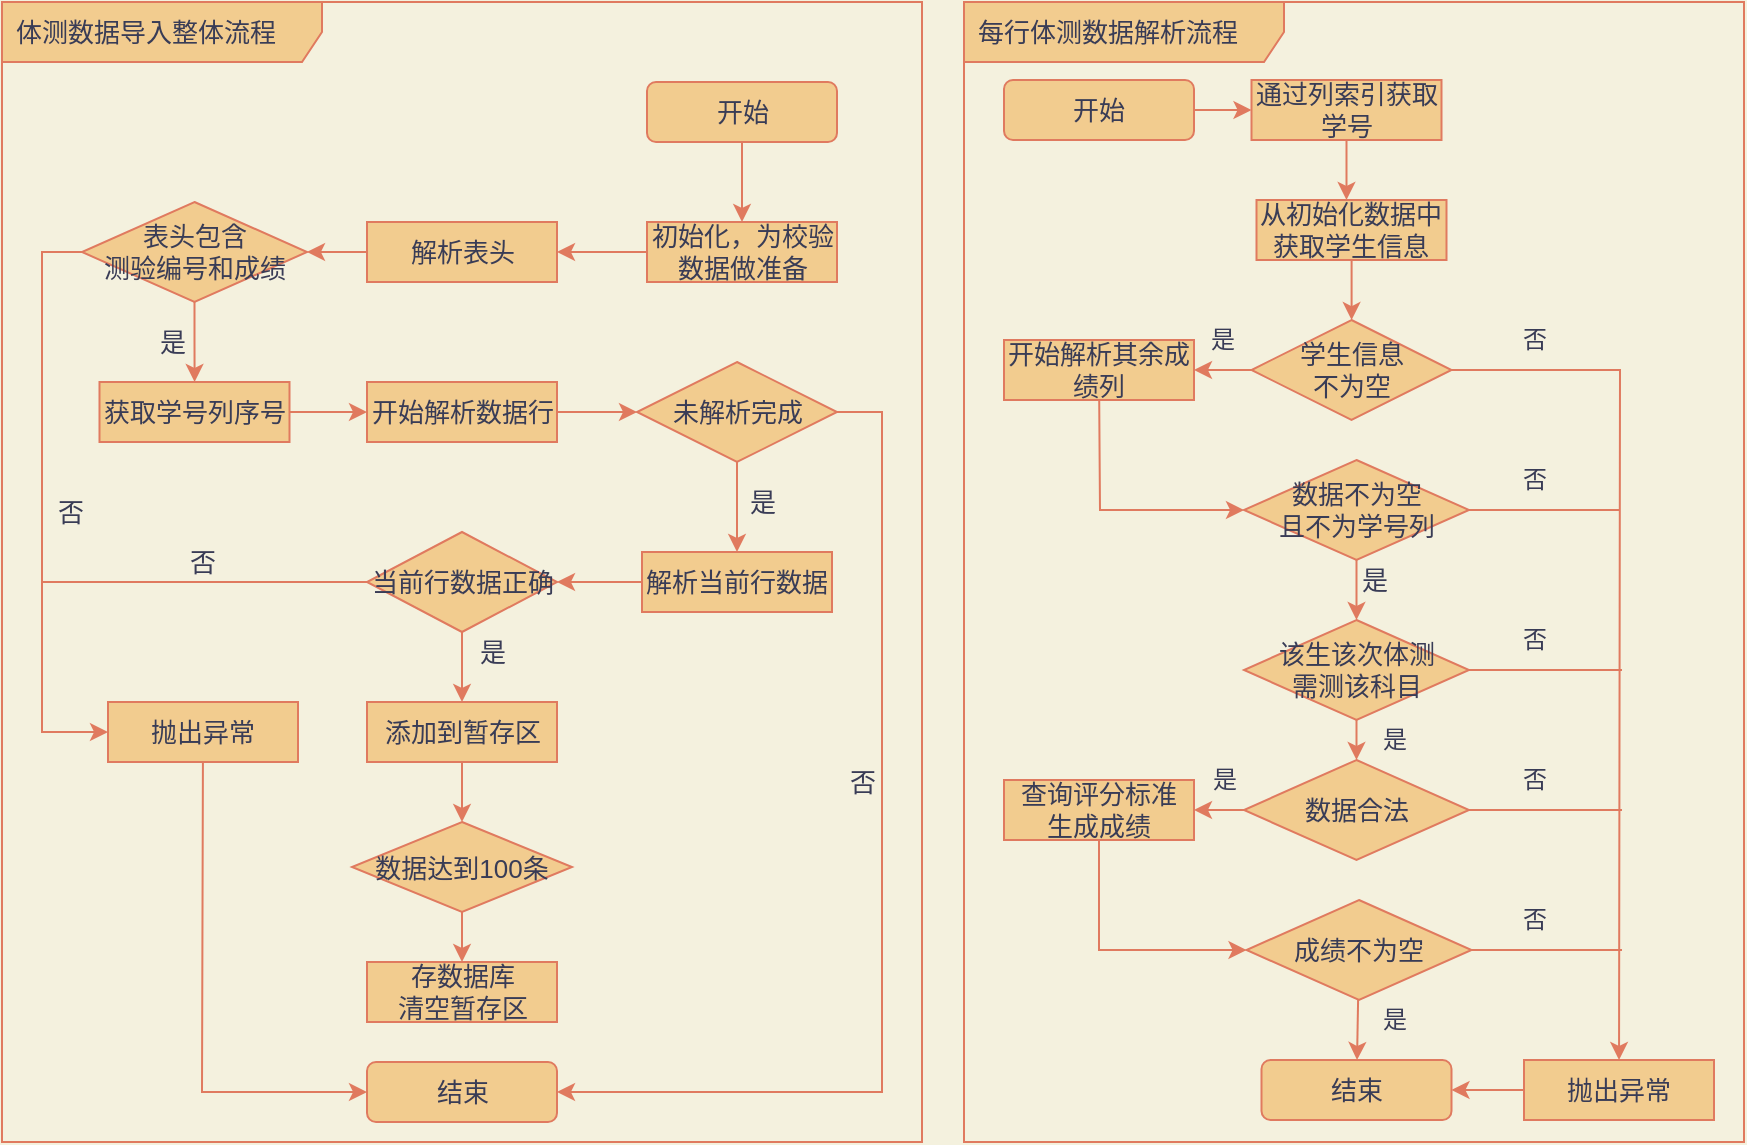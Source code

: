 <mxfile version="18.0.6" type="device"><diagram id="v1JKhn-CwpJnXRZCnD8h" name="第 1 页"><mxGraphModel dx="1929" dy="844" grid="1" gridSize="10" guides="1" tooltips="1" connect="1" arrows="1" fold="1" page="1" pageScale="1" pageWidth="827" pageHeight="1169" background="#F4F1DE" math="0" shadow="0"><root><mxCell id="0"/><mxCell id="1" parent="0"/><mxCell id="gpYZf8aLz3YWthBE-QXt-2" value="" style="edgeStyle=orthogonalEdgeStyle;rounded=0;sketch=0;orthogonalLoop=1;jettySize=auto;html=1;fontFamily=Helvetica;fontSize=13;fontColor=#393C56;endArrow=classic;endFill=1;strokeColor=#E07A5F;strokeWidth=1;fillColor=#F2CC8F;labelBackgroundColor=#F4F1DE;" parent="1" source="gpYZf8aLz3YWthBE-QXt-3" target="gpYZf8aLz3YWthBE-QXt-19" edge="1"><mxGeometry relative="1" as="geometry"><Array as="points"><mxPoint x="40" y="79"/><mxPoint x="40" y="79"/></Array></mxGeometry></mxCell><mxCell id="gpYZf8aLz3YWthBE-QXt-3" value="通过列索引获取学号" style="whiteSpace=wrap;html=1;strokeWidth=1;fillColor=#F2CC8F;strokeColor=#E07A5F;fontColor=#393C56;fontSize=13;" parent="1" vertex="1"><mxGeometry x="-6.25" y="49" width="95" height="30" as="geometry"/></mxCell><mxCell id="gpYZf8aLz3YWthBE-QXt-4" value="" style="edgeStyle=orthogonalEdgeStyle;rounded=0;orthogonalLoop=1;jettySize=auto;html=1;strokeColor=#E07A5F;fontColor=#393C56;fontSize=13;labelBackgroundColor=#F4F1DE;strokeWidth=1;" parent="1" source="gpYZf8aLz3YWthBE-QXt-6" target="gpYZf8aLz3YWthBE-QXt-8" edge="1"><mxGeometry relative="1" as="geometry"/></mxCell><mxCell id="gpYZf8aLz3YWthBE-QXt-59" value="" style="rounded=0;sketch=0;orthogonalLoop=1;jettySize=auto;html=1;fontColor=#393C56;strokeColor=#E07A5F;fillColor=#F2CC8F;strokeWidth=1;" parent="1" source="gpYZf8aLz3YWthBE-QXt-6" target="gpYZf8aLz3YWthBE-QXt-55" edge="1"><mxGeometry relative="1" as="geometry"><mxPoint x="180" y="294" as="targetPoint"/><Array as="points"><mxPoint x="178" y="194"/></Array></mxGeometry></mxCell><mxCell id="gpYZf8aLz3YWthBE-QXt-6" value="学生信息&lt;br&gt;不为空" style="rhombus;whiteSpace=wrap;html=1;strokeWidth=1;fillColor=#F2CC8F;strokeColor=#E07A5F;fontColor=#393C56;fontSize=13;" parent="1" vertex="1"><mxGeometry x="-6.25" y="169" width="100" height="50" as="geometry"/></mxCell><mxCell id="gpYZf8aLz3YWthBE-QXt-78" value="" style="edgeStyle=none;rounded=0;sketch=0;orthogonalLoop=1;jettySize=auto;html=1;fontColor=#393C56;endArrow=classic;endFill=1;strokeColor=#E07A5F;fillColor=#F2CC8F;entryX=0;entryY=0.5;entryDx=0;entryDy=0;strokeWidth=1;" parent="1" source="gpYZf8aLz3YWthBE-QXt-8" target="gpYZf8aLz3YWthBE-QXt-37" edge="1"><mxGeometry relative="1" as="geometry"><mxPoint x="-82.5" y="289" as="targetPoint"/><Array as="points"><mxPoint x="-82" y="264"/></Array></mxGeometry></mxCell><mxCell id="gpYZf8aLz3YWthBE-QXt-8" value="开始解析其余成绩列" style="whiteSpace=wrap;html=1;strokeWidth=1;fillColor=#F2CC8F;strokeColor=#E07A5F;fontColor=#393C56;fontSize=13;" parent="1" vertex="1"><mxGeometry x="-130" y="179" width="95" height="30" as="geometry"/></mxCell><mxCell id="gpYZf8aLz3YWthBE-QXt-9" value="是" style="text;html=1;align=center;verticalAlign=middle;resizable=0;points=[];autosize=1;strokeColor=none;fillColor=none;fontColor=#393C56;fontSize=13;strokeWidth=1;" parent="1" vertex="1"><mxGeometry x="40" y="289" width="30" height="20" as="geometry"/></mxCell><mxCell id="gpYZf8aLz3YWthBE-QXt-67" value="" style="edgeStyle=none;rounded=1;sketch=0;orthogonalLoop=1;jettySize=auto;html=1;fontColor=#393C56;endArrow=classic;endFill=1;strokeColor=#E07A5F;fillColor=#F2CC8F;strokeWidth=1;" parent="1" source="gpYZf8aLz3YWthBE-QXt-17" target="gpYZf8aLz3YWthBE-QXt-3" edge="1"><mxGeometry relative="1" as="geometry"/></mxCell><mxCell id="gpYZf8aLz3YWthBE-QXt-17" value="开始" style="rounded=1;whiteSpace=wrap;html=1;sketch=0;fontFamily=Helvetica;fontSize=13;fontColor=#393C56;strokeColor=#E07A5F;fillColor=#F2CC8F;strokeWidth=1;" parent="1" vertex="1"><mxGeometry x="-130" y="49" width="95" height="30" as="geometry"/></mxCell><mxCell id="gpYZf8aLz3YWthBE-QXt-54" value="" style="edgeStyle=orthogonalEdgeStyle;rounded=0;sketch=0;orthogonalLoop=1;jettySize=auto;html=1;fontColor=#393C56;strokeColor=#E07A5F;fillColor=#F2CC8F;strokeWidth=1;" parent="1" source="gpYZf8aLz3YWthBE-QXt-19" target="gpYZf8aLz3YWthBE-QXt-6" edge="1"><mxGeometry relative="1" as="geometry"/></mxCell><mxCell id="gpYZf8aLz3YWthBE-QXt-19" value="从初始化数据中获取学生信息" style="whiteSpace=wrap;html=1;fontColor=#393C56;strokeColor=#E07A5F;strokeWidth=1;fillColor=#F2CC8F;fontSize=13;" parent="1" vertex="1"><mxGeometry x="-3.75" y="109" width="95" height="30" as="geometry"/></mxCell><mxCell id="gpYZf8aLz3YWthBE-QXt-41" value="" style="edgeStyle=orthogonalEdgeStyle;curved=0;rounded=1;sketch=0;orthogonalLoop=1;jettySize=auto;html=1;fontColor=#393C56;strokeColor=#E07A5F;fillColor=#F2CC8F;strokeWidth=1;" parent="1" source="gpYZf8aLz3YWthBE-QXt-37" target="gpYZf8aLz3YWthBE-QXt-40" edge="1"><mxGeometry relative="1" as="geometry"/></mxCell><mxCell id="gpYZf8aLz3YWthBE-QXt-61" value="" style="edgeStyle=none;rounded=1;sketch=0;orthogonalLoop=1;jettySize=auto;html=1;fontColor=#393C56;endArrow=none;endFill=0;strokeColor=#E07A5F;fillColor=#F2CC8F;strokeWidth=1;" parent="1" source="gpYZf8aLz3YWthBE-QXt-37" edge="1"><mxGeometry relative="1" as="geometry"><mxPoint x="178" y="264" as="targetPoint"/></mxGeometry></mxCell><mxCell id="gpYZf8aLz3YWthBE-QXt-37" value="数据不为空&lt;br&gt;且不为学号列" style="rhombus;whiteSpace=wrap;html=1;strokeWidth=1;fillColor=#F2CC8F;strokeColor=#E07A5F;fontColor=#393C56;fontSize=13;" parent="1" vertex="1"><mxGeometry x="-10" y="239" width="112.5" height="50" as="geometry"/></mxCell><mxCell id="gpYZf8aLz3YWthBE-QXt-43" value="" style="edgeStyle=orthogonalEdgeStyle;curved=0;rounded=1;sketch=0;orthogonalLoop=1;jettySize=auto;html=1;fontColor=#393C56;strokeColor=#E07A5F;fillColor=#F2CC8F;entryX=0.5;entryY=0;entryDx=0;entryDy=0;strokeWidth=1;" parent="1" source="gpYZf8aLz3YWthBE-QXt-40" target="gpYZf8aLz3YWthBE-QXt-45" edge="1"><mxGeometry relative="1" as="geometry"><mxPoint x="187.5" y="349" as="targetPoint"/></mxGeometry></mxCell><mxCell id="gpYZf8aLz3YWthBE-QXt-63" value="" style="edgeStyle=none;rounded=1;sketch=0;orthogonalLoop=1;jettySize=auto;html=1;fontColor=#393C56;endArrow=none;endFill=0;strokeColor=#E07A5F;fillColor=#F2CC8F;strokeWidth=1;" parent="1" source="gpYZf8aLz3YWthBE-QXt-40" edge="1"><mxGeometry relative="1" as="geometry"><mxPoint x="179" y="344" as="targetPoint"/></mxGeometry></mxCell><mxCell id="gpYZf8aLz3YWthBE-QXt-40" value="该生该次体测&lt;br&gt;需测该科目" style="rhombus;whiteSpace=wrap;html=1;fontSize=13;fontColor=#393C56;strokeColor=#E07A5F;strokeWidth=1;fillColor=#F2CC8F;" parent="1" vertex="1"><mxGeometry x="-10" y="319" width="112.5" height="50" as="geometry"/></mxCell><mxCell id="gpYZf8aLz3YWthBE-QXt-47" value="" style="rounded=1;sketch=0;orthogonalLoop=1;jettySize=auto;html=1;fontColor=#393C56;strokeColor=#E07A5F;fillColor=#F2CC8F;strokeWidth=1;" parent="1" source="gpYZf8aLz3YWthBE-QXt-45" target="gpYZf8aLz3YWthBE-QXt-46" edge="1"><mxGeometry relative="1" as="geometry"/></mxCell><mxCell id="gpYZf8aLz3YWthBE-QXt-45" value="数据合法" style="rhombus;whiteSpace=wrap;html=1;fontSize=13;fontColor=#393C56;strokeColor=#E07A5F;strokeWidth=1;fillColor=#F2CC8F;" parent="1" vertex="1"><mxGeometry x="-10" y="389" width="112.5" height="50" as="geometry"/></mxCell><mxCell id="gpYZf8aLz3YWthBE-QXt-49" value="" style="edgeStyle=orthogonalEdgeStyle;rounded=0;sketch=0;orthogonalLoop=1;jettySize=auto;html=1;fontColor=#393C56;strokeColor=#E07A5F;fillColor=#F2CC8F;entryX=0;entryY=0.5;entryDx=0;entryDy=0;strokeWidth=1;" parent="1" source="gpYZf8aLz3YWthBE-QXt-46" target="gpYZf8aLz3YWthBE-QXt-48" edge="1"><mxGeometry relative="1" as="geometry"><Array as="points"><mxPoint x="-82" y="484"/></Array></mxGeometry></mxCell><mxCell id="gpYZf8aLz3YWthBE-QXt-46" value="查询评分标准&lt;br&gt;生成成绩" style="whiteSpace=wrap;html=1;fontSize=13;fontColor=#393C56;strokeColor=#E07A5F;strokeWidth=1;fillColor=#F2CC8F;" parent="1" vertex="1"><mxGeometry x="-130" y="399" width="95" height="30" as="geometry"/></mxCell><mxCell id="gpYZf8aLz3YWthBE-QXt-56" value="" style="rounded=1;sketch=0;orthogonalLoop=1;jettySize=auto;html=1;fontColor=#393C56;strokeColor=#E07A5F;fillColor=#F2CC8F;endArrow=none;endFill=0;exitX=1;exitY=0.5;exitDx=0;exitDy=0;strokeWidth=1;" parent="1" source="gpYZf8aLz3YWthBE-QXt-48" edge="1"><mxGeometry relative="1" as="geometry"><mxPoint x="179" y="484" as="targetPoint"/></mxGeometry></mxCell><mxCell id="gpYZf8aLz3YWthBE-QXt-69" value="" style="edgeStyle=none;rounded=0;sketch=0;orthogonalLoop=1;jettySize=auto;html=1;fontColor=#393C56;endArrow=classic;endFill=1;strokeColor=#E07A5F;fillColor=#F2CC8F;strokeWidth=1;" parent="1" source="gpYZf8aLz3YWthBE-QXt-48" target="gpYZf8aLz3YWthBE-QXt-50" edge="1"><mxGeometry relative="1" as="geometry"/></mxCell><mxCell id="gpYZf8aLz3YWthBE-QXt-48" value="成绩不为空" style="rhombus;whiteSpace=wrap;html=1;fontSize=13;fontColor=#393C56;strokeColor=#E07A5F;strokeWidth=1;fillColor=#F2CC8F;" parent="1" vertex="1"><mxGeometry x="-8.75" y="459" width="112.5" height="50" as="geometry"/></mxCell><mxCell id="gpYZf8aLz3YWthBE-QXt-50" value="结束" style="whiteSpace=wrap;html=1;fontSize=13;fontColor=#393C56;strokeColor=#E07A5F;strokeWidth=1;fillColor=#F2CC8F;rounded=1;" parent="1" vertex="1"><mxGeometry x="-1.25" y="539" width="95" height="30" as="geometry"/></mxCell><mxCell id="gpYZf8aLz3YWthBE-QXt-52" style="edgeStyle=orthogonalEdgeStyle;curved=0;rounded=1;sketch=0;orthogonalLoop=1;jettySize=auto;html=1;exitX=0.5;exitY=1;exitDx=0;exitDy=0;fontColor=#393C56;strokeColor=#E07A5F;fillColor=#F2CC8F;strokeWidth=1;" parent="1" source="gpYZf8aLz3YWthBE-QXt-50" target="gpYZf8aLz3YWthBE-QXt-50" edge="1"><mxGeometry relative="1" as="geometry"/></mxCell><mxCell id="gpYZf8aLz3YWthBE-QXt-68" value="" style="edgeStyle=none;rounded=1;sketch=0;orthogonalLoop=1;jettySize=auto;html=1;fontColor=#393C56;endArrow=classic;endFill=1;strokeColor=#E07A5F;fillColor=#F2CC8F;strokeWidth=1;" parent="1" source="gpYZf8aLz3YWthBE-QXt-55" target="gpYZf8aLz3YWthBE-QXt-50" edge="1"><mxGeometry relative="1" as="geometry"/></mxCell><mxCell id="gpYZf8aLz3YWthBE-QXt-55" value="抛出异常" style="whiteSpace=wrap;html=1;fontColor=#393C56;strokeColor=#E07A5F;strokeWidth=1;fillColor=#F2CC8F;fontSize=13;" parent="1" vertex="1"><mxGeometry x="130" y="539" width="95" height="30" as="geometry"/></mxCell><mxCell id="gpYZf8aLz3YWthBE-QXt-64" value="" style="edgeStyle=none;rounded=1;sketch=0;orthogonalLoop=1;jettySize=auto;html=1;fontColor=#393C56;endArrow=none;endFill=0;strokeColor=#E07A5F;fillColor=#F2CC8F;exitX=1;exitY=0.5;exitDx=0;exitDy=0;strokeWidth=1;" parent="1" source="gpYZf8aLz3YWthBE-QXt-45" edge="1"><mxGeometry relative="1" as="geometry"><mxPoint x="112.5" y="354" as="sourcePoint"/><mxPoint x="179" y="414" as="targetPoint"/></mxGeometry></mxCell><mxCell id="gpYZf8aLz3YWthBE-QXt-70" value="是" style="text;html=1;align=center;verticalAlign=middle;resizable=0;points=[];autosize=1;strokeColor=none;fillColor=none;fontColor=#393C56;strokeWidth=1;" parent="1" vertex="1"><mxGeometry x="50" y="509" width="30" height="20" as="geometry"/></mxCell><mxCell id="gpYZf8aLz3YWthBE-QXt-72" value="是" style="text;html=1;align=center;verticalAlign=middle;resizable=0;points=[];autosize=1;strokeColor=none;fillColor=none;fontColor=#393C56;strokeWidth=1;" parent="1" vertex="1"><mxGeometry x="-35" y="389" width="30" height="20" as="geometry"/></mxCell><mxCell id="gpYZf8aLz3YWthBE-QXt-73" value="否" style="text;html=1;align=center;verticalAlign=middle;resizable=0;points=[];autosize=1;strokeColor=none;fillColor=none;fontColor=#393C56;strokeWidth=1;" parent="1" vertex="1"><mxGeometry x="120" y="389" width="30" height="20" as="geometry"/></mxCell><mxCell id="gpYZf8aLz3YWthBE-QXt-74" value="否" style="text;html=1;align=center;verticalAlign=middle;resizable=0;points=[];autosize=1;strokeColor=none;fillColor=none;fontColor=#393C56;strokeWidth=1;" parent="1" vertex="1"><mxGeometry x="120" y="459" width="30" height="20" as="geometry"/></mxCell><mxCell id="gpYZf8aLz3YWthBE-QXt-75" value="否" style="text;html=1;align=center;verticalAlign=middle;resizable=0;points=[];autosize=1;strokeColor=none;fillColor=none;fontColor=#393C56;strokeWidth=1;" parent="1" vertex="1"><mxGeometry x="120" y="319" width="30" height="20" as="geometry"/></mxCell><mxCell id="gpYZf8aLz3YWthBE-QXt-76" value="否" style="text;html=1;align=center;verticalAlign=middle;resizable=0;points=[];autosize=1;strokeColor=none;fillColor=none;fontColor=#393C56;strokeWidth=1;" parent="1" vertex="1"><mxGeometry x="120" y="239" width="30" height="20" as="geometry"/></mxCell><mxCell id="gpYZf8aLz3YWthBE-QXt-80" value="是" style="text;html=1;align=center;verticalAlign=middle;resizable=0;points=[];autosize=1;strokeColor=none;fillColor=none;fontColor=#393C56;strokeWidth=1;" parent="1" vertex="1"><mxGeometry x="50" y="369" width="30" height="20" as="geometry"/></mxCell><mxCell id="gpYZf8aLz3YWthBE-QXt-81" value="否" style="text;html=1;align=center;verticalAlign=middle;resizable=0;points=[];autosize=1;strokeColor=none;fillColor=none;fontColor=#393C56;strokeWidth=1;" parent="1" vertex="1"><mxGeometry x="120" y="169" width="30" height="20" as="geometry"/></mxCell><mxCell id="gpYZf8aLz3YWthBE-QXt-82" value="是" style="text;html=1;align=center;verticalAlign=middle;resizable=0;points=[];autosize=1;strokeColor=none;fillColor=none;fontColor=#393C56;strokeWidth=1;" parent="1" vertex="1"><mxGeometry x="-36.25" y="169" width="30" height="20" as="geometry"/></mxCell><mxCell id="JG0Y9k29hmhFi_edBmq--1" value="" style="edgeStyle=orthogonalEdgeStyle;rounded=0;orthogonalLoop=1;jettySize=auto;html=1;labelBackgroundColor=#F4F1DE;strokeColor=#E07A5F;fontColor=#393C56;fontSize=13;exitX=0.5;exitY=1;exitDx=0;exitDy=0;strokeWidth=1;" parent="1" source="JG0Y9k29hmhFi_edBmq--17" target="JG0Y9k29hmhFi_edBmq--3" edge="1"><mxGeometry relative="1" as="geometry"><mxPoint x="-248.5" y="90" as="sourcePoint"/></mxGeometry></mxCell><mxCell id="JG0Y9k29hmhFi_edBmq--2" value="" style="edgeStyle=orthogonalEdgeStyle;rounded=0;sketch=0;orthogonalLoop=1;jettySize=auto;html=1;fontFamily=Helvetica;fontSize=13;fontColor=#393C56;endArrow=classic;endFill=1;strokeColor=#E07A5F;strokeWidth=1;fillColor=#F2CC8F;" parent="1" source="JG0Y9k29hmhFi_edBmq--3" target="JG0Y9k29hmhFi_edBmq--19" edge="1"><mxGeometry relative="1" as="geometry"/></mxCell><mxCell id="JG0Y9k29hmhFi_edBmq--3" value="初始化，为校验数据做准备" style="whiteSpace=wrap;html=1;strokeWidth=1;fillColor=#F2CC8F;strokeColor=#E07A5F;fontColor=#393C56;fontSize=13;" parent="1" vertex="1"><mxGeometry x="-308.5" y="120" width="95" height="30" as="geometry"/></mxCell><mxCell id="JG0Y9k29hmhFi_edBmq--4" value="" style="edgeStyle=orthogonalEdgeStyle;rounded=0;orthogonalLoop=1;jettySize=auto;html=1;labelBackgroundColor=#F4F1DE;strokeColor=#E07A5F;fontColor=#393C56;fontSize=13;strokeWidth=1;" parent="1" source="JG0Y9k29hmhFi_edBmq--6" target="JG0Y9k29hmhFi_edBmq--8" edge="1"><mxGeometry relative="1" as="geometry"/></mxCell><mxCell id="JG0Y9k29hmhFi_edBmq--5" value="" style="edgeStyle=orthogonalEdgeStyle;rounded=0;sketch=0;orthogonalLoop=1;jettySize=auto;html=1;fontFamily=Helvetica;fontSize=13;fontColor=#393C56;endArrow=classic;endFill=1;strokeColor=#E07A5F;strokeWidth=1;fillColor=#F2CC8F;entryX=0;entryY=0.5;entryDx=0;entryDy=0;" parent="1" source="JG0Y9k29hmhFi_edBmq--6" target="JG0Y9k29hmhFi_edBmq--34" edge="1"><mxGeometry relative="1" as="geometry"><mxPoint x="-681" y="390" as="targetPoint"/><Array as="points"><mxPoint x="-611" y="135"/><mxPoint x="-611" y="375"/></Array></mxGeometry></mxCell><mxCell id="JG0Y9k29hmhFi_edBmq--6" value="表头包含&lt;br style=&quot;font-size: 13px;&quot;&gt;测验编号和成绩" style="rhombus;whiteSpace=wrap;html=1;strokeWidth=1;fillColor=#F2CC8F;strokeColor=#E07A5F;fontColor=#393C56;fontSize=13;" parent="1" vertex="1"><mxGeometry x="-591" y="110" width="112.5" height="50" as="geometry"/></mxCell><mxCell id="JG0Y9k29hmhFi_edBmq--7" value="" style="edgeStyle=orthogonalEdgeStyle;rounded=0;sketch=0;orthogonalLoop=1;jettySize=auto;html=1;fontFamily=Helvetica;fontSize=13;fontColor=#393C56;endArrow=classic;endFill=1;strokeColor=#E07A5F;strokeWidth=1;fillColor=#F2CC8F;" parent="1" source="JG0Y9k29hmhFi_edBmq--8" target="JG0Y9k29hmhFi_edBmq--21" edge="1"><mxGeometry relative="1" as="geometry"/></mxCell><mxCell id="JG0Y9k29hmhFi_edBmq--8" value="获取学号列序号" style="whiteSpace=wrap;html=1;strokeWidth=1;fillColor=#F2CC8F;strokeColor=#E07A5F;fontColor=#393C56;fontSize=13;" parent="1" vertex="1"><mxGeometry x="-582.25" y="200" width="95" height="30" as="geometry"/></mxCell><mxCell id="JG0Y9k29hmhFi_edBmq--9" value="是" style="text;html=1;align=center;verticalAlign=middle;resizable=0;points=[];autosize=1;strokeColor=none;fillColor=none;fontColor=#393C56;fontSize=13;strokeWidth=1;" parent="1" vertex="1"><mxGeometry x="-561" y="170" width="30" height="20" as="geometry"/></mxCell><mxCell id="JG0Y9k29hmhFi_edBmq--10" value="" style="edgeStyle=orthogonalEdgeStyle;rounded=0;orthogonalLoop=1;jettySize=auto;html=1;labelBackgroundColor=#F4F1DE;strokeColor=#E07A5F;fontColor=#393C56;fontSize=13;strokeWidth=1;" parent="1" source="JG0Y9k29hmhFi_edBmq--12" target="JG0Y9k29hmhFi_edBmq--14" edge="1"><mxGeometry relative="1" as="geometry"/></mxCell><mxCell id="JG0Y9k29hmhFi_edBmq--11" value="" style="edgeStyle=orthogonalEdgeStyle;rounded=0;sketch=0;orthogonalLoop=1;jettySize=auto;html=1;fontFamily=Helvetica;fontSize=13;fontColor=#393C56;endArrow=classic;endFill=1;strokeColor=#E07A5F;strokeWidth=1;fillColor=#F2CC8F;entryX=1;entryY=0.5;entryDx=0;entryDy=0;" parent="1" source="JG0Y9k29hmhFi_edBmq--12" target="JG0Y9k29hmhFi_edBmq--25" edge="1"><mxGeometry relative="1" as="geometry"><mxPoint x="-143.5" y="215" as="targetPoint"/><Array as="points"><mxPoint x="-191" y="215"/><mxPoint x="-191" y="555"/></Array></mxGeometry></mxCell><mxCell id="JG0Y9k29hmhFi_edBmq--12" value="未解析完成" style="rhombus;whiteSpace=wrap;html=1;strokeWidth=1;fillColor=#F2CC8F;strokeColor=#E07A5F;fontColor=#393C56;fontSize=13;" parent="1" vertex="1"><mxGeometry x="-313.5" y="190" width="100" height="50" as="geometry"/></mxCell><mxCell id="JG0Y9k29hmhFi_edBmq--13" value="" style="edgeStyle=orthogonalEdgeStyle;rounded=0;sketch=0;orthogonalLoop=1;jettySize=auto;html=1;fontFamily=Helvetica;fontSize=13;fontColor=#393C56;endArrow=classic;endFill=1;strokeColor=#E07A5F;strokeWidth=1;fillColor=#F2CC8F;" parent="1" source="JG0Y9k29hmhFi_edBmq--14" target="JG0Y9k29hmhFi_edBmq--24" edge="1"><mxGeometry relative="1" as="geometry"/></mxCell><mxCell id="JG0Y9k29hmhFi_edBmq--14" value="解析当前行数据" style="whiteSpace=wrap;html=1;strokeWidth=1;fillColor=#F2CC8F;strokeColor=#E07A5F;fontColor=#393C56;fontSize=13;" parent="1" vertex="1"><mxGeometry x="-311" y="285" width="95" height="30" as="geometry"/></mxCell><mxCell id="JG0Y9k29hmhFi_edBmq--15" value="否" style="text;html=1;align=center;verticalAlign=middle;resizable=0;points=[];autosize=1;strokeColor=none;fillColor=none;fontColor=#393C56;fontSize=13;strokeWidth=1;" parent="1" vertex="1"><mxGeometry x="-216" y="390" width="30" height="20" as="geometry"/></mxCell><mxCell id="JG0Y9k29hmhFi_edBmq--16" value="是" style="text;html=1;align=center;verticalAlign=middle;resizable=0;points=[];autosize=1;strokeColor=none;fillColor=none;fontColor=#393C56;fontSize=13;strokeWidth=1;" parent="1" vertex="1"><mxGeometry x="-401" y="325" width="30" height="20" as="geometry"/></mxCell><mxCell id="JG0Y9k29hmhFi_edBmq--17" value="开始" style="rounded=1;whiteSpace=wrap;html=1;sketch=0;fontFamily=Helvetica;fontSize=13;fontColor=#393C56;strokeColor=#E07A5F;fillColor=#F2CC8F;strokeWidth=1;" parent="1" vertex="1"><mxGeometry x="-308.5" y="50" width="95" height="30" as="geometry"/></mxCell><mxCell id="JG0Y9k29hmhFi_edBmq--18" value="" style="edgeStyle=orthogonalEdgeStyle;rounded=0;sketch=0;orthogonalLoop=1;jettySize=auto;html=1;fontFamily=Helvetica;fontSize=13;fontColor=#393C56;endArrow=classic;endFill=1;strokeColor=#E07A5F;strokeWidth=1;fillColor=#F2CC8F;" parent="1" source="JG0Y9k29hmhFi_edBmq--19" target="JG0Y9k29hmhFi_edBmq--6" edge="1"><mxGeometry relative="1" as="geometry"/></mxCell><mxCell id="JG0Y9k29hmhFi_edBmq--19" value="解析表头" style="whiteSpace=wrap;html=1;fontColor=#393C56;strokeColor=#E07A5F;strokeWidth=1;fillColor=#F2CC8F;fontSize=13;" parent="1" vertex="1"><mxGeometry x="-448.5" y="120" width="95" height="30" as="geometry"/></mxCell><mxCell id="JG0Y9k29hmhFi_edBmq--20" value="" style="edgeStyle=orthogonalEdgeStyle;rounded=0;sketch=0;orthogonalLoop=1;jettySize=auto;html=1;fontFamily=Helvetica;fontSize=13;fontColor=#393C56;endArrow=classic;endFill=1;strokeColor=#E07A5F;strokeWidth=1;fillColor=#F2CC8F;" parent="1" source="JG0Y9k29hmhFi_edBmq--21" target="JG0Y9k29hmhFi_edBmq--12" edge="1"><mxGeometry relative="1" as="geometry"/></mxCell><mxCell id="JG0Y9k29hmhFi_edBmq--21" value="开始解析数据行" style="whiteSpace=wrap;html=1;strokeWidth=1;fillColor=#F2CC8F;strokeColor=#E07A5F;fontColor=#393C56;fontSize=13;" parent="1" vertex="1"><mxGeometry x="-448.5" y="200" width="95" height="30" as="geometry"/></mxCell><mxCell id="JG0Y9k29hmhFi_edBmq--22" value="" style="edgeStyle=orthogonalEdgeStyle;rounded=0;sketch=0;orthogonalLoop=1;jettySize=auto;html=1;fontFamily=Helvetica;fontSize=13;fontColor=#393C56;endArrow=classic;endFill=1;strokeColor=#E07A5F;strokeWidth=1;fillColor=#F2CC8F;" parent="1" source="JG0Y9k29hmhFi_edBmq--24" edge="1"><mxGeometry relative="1" as="geometry"><mxPoint x="-401" y="360" as="targetPoint"/></mxGeometry></mxCell><mxCell id="JG0Y9k29hmhFi_edBmq--23" value="" style="edgeStyle=none;rounded=0;sketch=0;orthogonalLoop=1;jettySize=auto;html=1;fontFamily=Helvetica;fontSize=13;fontColor=#393C56;endArrow=none;endFill=0;strokeColor=#E07A5F;strokeWidth=1;fillColor=#F2CC8F;" parent="1" source="JG0Y9k29hmhFi_edBmq--24" edge="1"><mxGeometry relative="1" as="geometry"><mxPoint x="-611" y="300" as="targetPoint"/></mxGeometry></mxCell><mxCell id="JG0Y9k29hmhFi_edBmq--24" value="当前行数据正确" style="rhombus;whiteSpace=wrap;html=1;fontColor=#393C56;strokeColor=#E07A5F;strokeWidth=1;fillColor=#F2CC8F;fontSize=13;" parent="1" vertex="1"><mxGeometry x="-448.5" y="275" width="95" height="50" as="geometry"/></mxCell><mxCell id="JG0Y9k29hmhFi_edBmq--25" value="结束" style="rounded=1;whiteSpace=wrap;html=1;sketch=0;fontFamily=Helvetica;fontSize=13;fontColor=#393C56;strokeColor=#E07A5F;strokeWidth=1;fillColor=#F2CC8F;" parent="1" vertex="1"><mxGeometry x="-448.5" y="540" width="95" height="30" as="geometry"/></mxCell><mxCell id="JG0Y9k29hmhFi_edBmq--26" value="" style="edgeStyle=orthogonalEdgeStyle;rounded=0;sketch=0;orthogonalLoop=1;jettySize=auto;html=1;fontFamily=Helvetica;fontSize=13;fontColor=#393C56;endArrow=classic;endFill=1;strokeColor=#E07A5F;strokeWidth=1;fillColor=#F2CC8F;" parent="1" source="JG0Y9k29hmhFi_edBmq--27" target="JG0Y9k29hmhFi_edBmq--29" edge="1"><mxGeometry relative="1" as="geometry"/></mxCell><mxCell id="JG0Y9k29hmhFi_edBmq--27" value="添加到暂存区" style="rounded=0;whiteSpace=wrap;html=1;sketch=0;fontFamily=Helvetica;fontSize=13;fontColor=#393C56;strokeColor=#E07A5F;strokeWidth=1;fillColor=#F2CC8F;" parent="1" vertex="1"><mxGeometry x="-448.5" y="360" width="95" height="30" as="geometry"/></mxCell><mxCell id="JG0Y9k29hmhFi_edBmq--28" value="" style="edgeStyle=none;rounded=0;sketch=0;orthogonalLoop=1;jettySize=auto;html=1;fontFamily=Helvetica;fontSize=13;fontColor=#393C56;endArrow=classic;endFill=1;strokeColor=#E07A5F;strokeWidth=1;fillColor=#F2CC8F;" parent="1" source="JG0Y9k29hmhFi_edBmq--29" target="JG0Y9k29hmhFi_edBmq--31" edge="1"><mxGeometry relative="1" as="geometry"/></mxCell><mxCell id="JG0Y9k29hmhFi_edBmq--29" value="数据达到100条" style="rhombus;whiteSpace=wrap;html=1;rounded=0;fontColor=#393C56;strokeColor=#E07A5F;strokeWidth=1;fillColor=#F2CC8F;sketch=0;fontSize=13;" parent="1" vertex="1"><mxGeometry x="-456" y="420" width="110" height="45" as="geometry"/></mxCell><mxCell id="JG0Y9k29hmhFi_edBmq--31" value="存数据库&lt;br style=&quot;font-size: 13px;&quot;&gt;清空暂存区" style="whiteSpace=wrap;html=1;rounded=0;fontColor=#393C56;strokeColor=#E07A5F;strokeWidth=1;fillColor=#F2CC8F;sketch=0;fontSize=13;" parent="1" vertex="1"><mxGeometry x="-448.5" y="490" width="95" height="30" as="geometry"/></mxCell><mxCell id="JG0Y9k29hmhFi_edBmq--32" value="是" style="text;html=1;align=center;verticalAlign=middle;resizable=0;points=[];autosize=1;strokeColor=none;fillColor=none;fontSize=13;fontFamily=Helvetica;fontColor=#393C56;strokeWidth=1;" parent="1" vertex="1"><mxGeometry x="-266" y="250" width="30" height="20" as="geometry"/></mxCell><mxCell id="JG0Y9k29hmhFi_edBmq--33" value="" style="edgeStyle=none;rounded=0;sketch=0;orthogonalLoop=1;jettySize=auto;html=1;fontFamily=Helvetica;fontSize=13;fontColor=#393C56;endArrow=classic;endFill=1;strokeColor=#E07A5F;strokeWidth=1;fillColor=#F2CC8F;entryX=0;entryY=0.5;entryDx=0;entryDy=0;" parent="1" source="JG0Y9k29hmhFi_edBmq--34" target="JG0Y9k29hmhFi_edBmq--25" edge="1"><mxGeometry relative="1" as="geometry"><mxPoint x="-534.75" y="455" as="targetPoint"/><Array as="points"><mxPoint x="-531" y="555"/></Array></mxGeometry></mxCell><mxCell id="JG0Y9k29hmhFi_edBmq--34" value="抛出异常" style="whiteSpace=wrap;html=1;strokeWidth=1;fillColor=#F2CC8F;strokeColor=#E07A5F;fontColor=#393C56;fontSize=13;" parent="1" vertex="1"><mxGeometry x="-578" y="360" width="95" height="30" as="geometry"/></mxCell><mxCell id="JG0Y9k29hmhFi_edBmq--35" value="否" style="text;html=1;align=center;verticalAlign=middle;resizable=0;points=[];autosize=1;strokeColor=none;fillColor=none;fontSize=13;fontFamily=Helvetica;fontColor=#393C56;strokeWidth=1;" parent="1" vertex="1"><mxGeometry x="-612.25" y="255" width="30" height="20" as="geometry"/></mxCell><mxCell id="JG0Y9k29hmhFi_edBmq--36" value="否" style="text;html=1;align=center;verticalAlign=middle;resizable=0;points=[];autosize=1;strokeColor=none;fillColor=none;fontSize=13;fontFamily=Helvetica;fontColor=#393C56;strokeWidth=1;" parent="1" vertex="1"><mxGeometry x="-546" y="280" width="30" height="20" as="geometry"/></mxCell><mxCell id="JG0Y9k29hmhFi_edBmq--38" value="体测数据导入整体流程" style="shape=umlFrame;whiteSpace=wrap;html=1;width=160;height=30;boundedLbl=1;verticalAlign=middle;align=left;spacingLeft=5;rounded=0;sketch=0;fontFamily=Helvetica;fontSize=13;fontColor=#393C56;strokeColor=#E07A5F;strokeWidth=1;fillColor=#F2CC8F;" parent="1" vertex="1"><mxGeometry x="-631" y="10" width="460" height="570" as="geometry"/></mxCell><mxCell id="JG0Y9k29hmhFi_edBmq--39" value="每行体测数据解析流程" style="shape=umlFrame;whiteSpace=wrap;html=1;width=160;height=30;boundedLbl=1;verticalAlign=middle;align=left;spacingLeft=5;rounded=0;sketch=0;fontFamily=Helvetica;fontSize=13;fontColor=#393C56;strokeColor=#E07A5F;strokeWidth=1;fillColor=#F2CC8F;" parent="1" vertex="1"><mxGeometry x="-150" y="10" width="390" height="570" as="geometry"/></mxCell></root></mxGraphModel></diagram></mxfile>